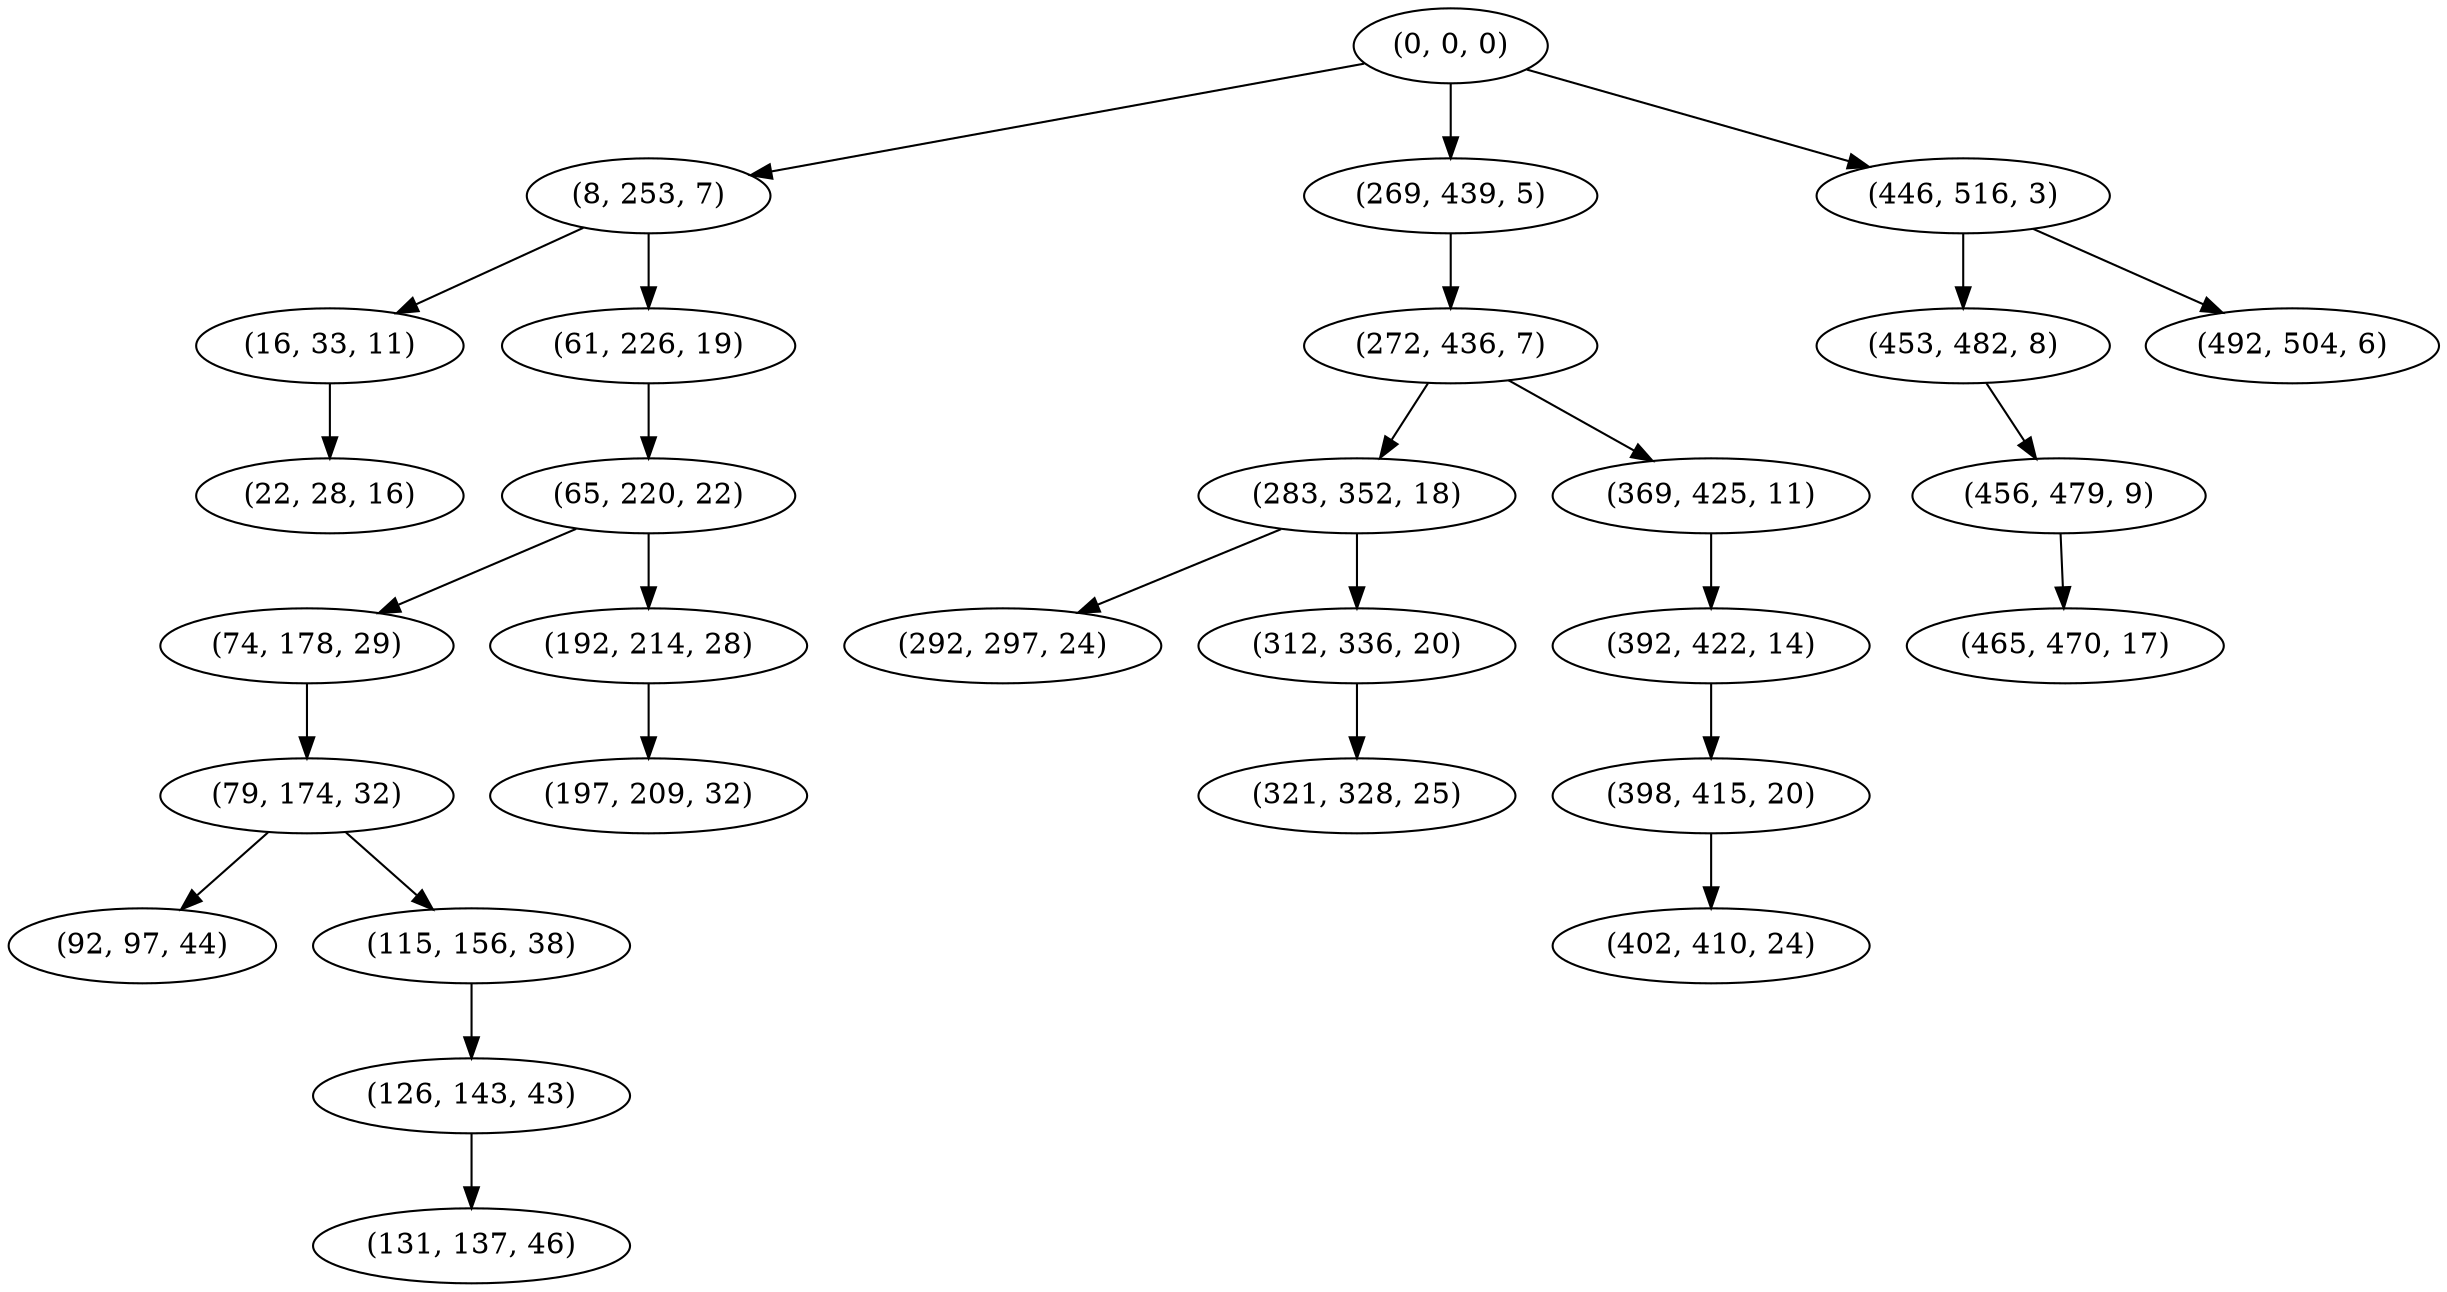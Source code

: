 digraph tree {
    "(0, 0, 0)";
    "(8, 253, 7)";
    "(16, 33, 11)";
    "(22, 28, 16)";
    "(61, 226, 19)";
    "(65, 220, 22)";
    "(74, 178, 29)";
    "(79, 174, 32)";
    "(92, 97, 44)";
    "(115, 156, 38)";
    "(126, 143, 43)";
    "(131, 137, 46)";
    "(192, 214, 28)";
    "(197, 209, 32)";
    "(269, 439, 5)";
    "(272, 436, 7)";
    "(283, 352, 18)";
    "(292, 297, 24)";
    "(312, 336, 20)";
    "(321, 328, 25)";
    "(369, 425, 11)";
    "(392, 422, 14)";
    "(398, 415, 20)";
    "(402, 410, 24)";
    "(446, 516, 3)";
    "(453, 482, 8)";
    "(456, 479, 9)";
    "(465, 470, 17)";
    "(492, 504, 6)";
    "(0, 0, 0)" -> "(8, 253, 7)";
    "(0, 0, 0)" -> "(269, 439, 5)";
    "(0, 0, 0)" -> "(446, 516, 3)";
    "(8, 253, 7)" -> "(16, 33, 11)";
    "(8, 253, 7)" -> "(61, 226, 19)";
    "(16, 33, 11)" -> "(22, 28, 16)";
    "(61, 226, 19)" -> "(65, 220, 22)";
    "(65, 220, 22)" -> "(74, 178, 29)";
    "(65, 220, 22)" -> "(192, 214, 28)";
    "(74, 178, 29)" -> "(79, 174, 32)";
    "(79, 174, 32)" -> "(92, 97, 44)";
    "(79, 174, 32)" -> "(115, 156, 38)";
    "(115, 156, 38)" -> "(126, 143, 43)";
    "(126, 143, 43)" -> "(131, 137, 46)";
    "(192, 214, 28)" -> "(197, 209, 32)";
    "(269, 439, 5)" -> "(272, 436, 7)";
    "(272, 436, 7)" -> "(283, 352, 18)";
    "(272, 436, 7)" -> "(369, 425, 11)";
    "(283, 352, 18)" -> "(292, 297, 24)";
    "(283, 352, 18)" -> "(312, 336, 20)";
    "(312, 336, 20)" -> "(321, 328, 25)";
    "(369, 425, 11)" -> "(392, 422, 14)";
    "(392, 422, 14)" -> "(398, 415, 20)";
    "(398, 415, 20)" -> "(402, 410, 24)";
    "(446, 516, 3)" -> "(453, 482, 8)";
    "(446, 516, 3)" -> "(492, 504, 6)";
    "(453, 482, 8)" -> "(456, 479, 9)";
    "(456, 479, 9)" -> "(465, 470, 17)";
}
